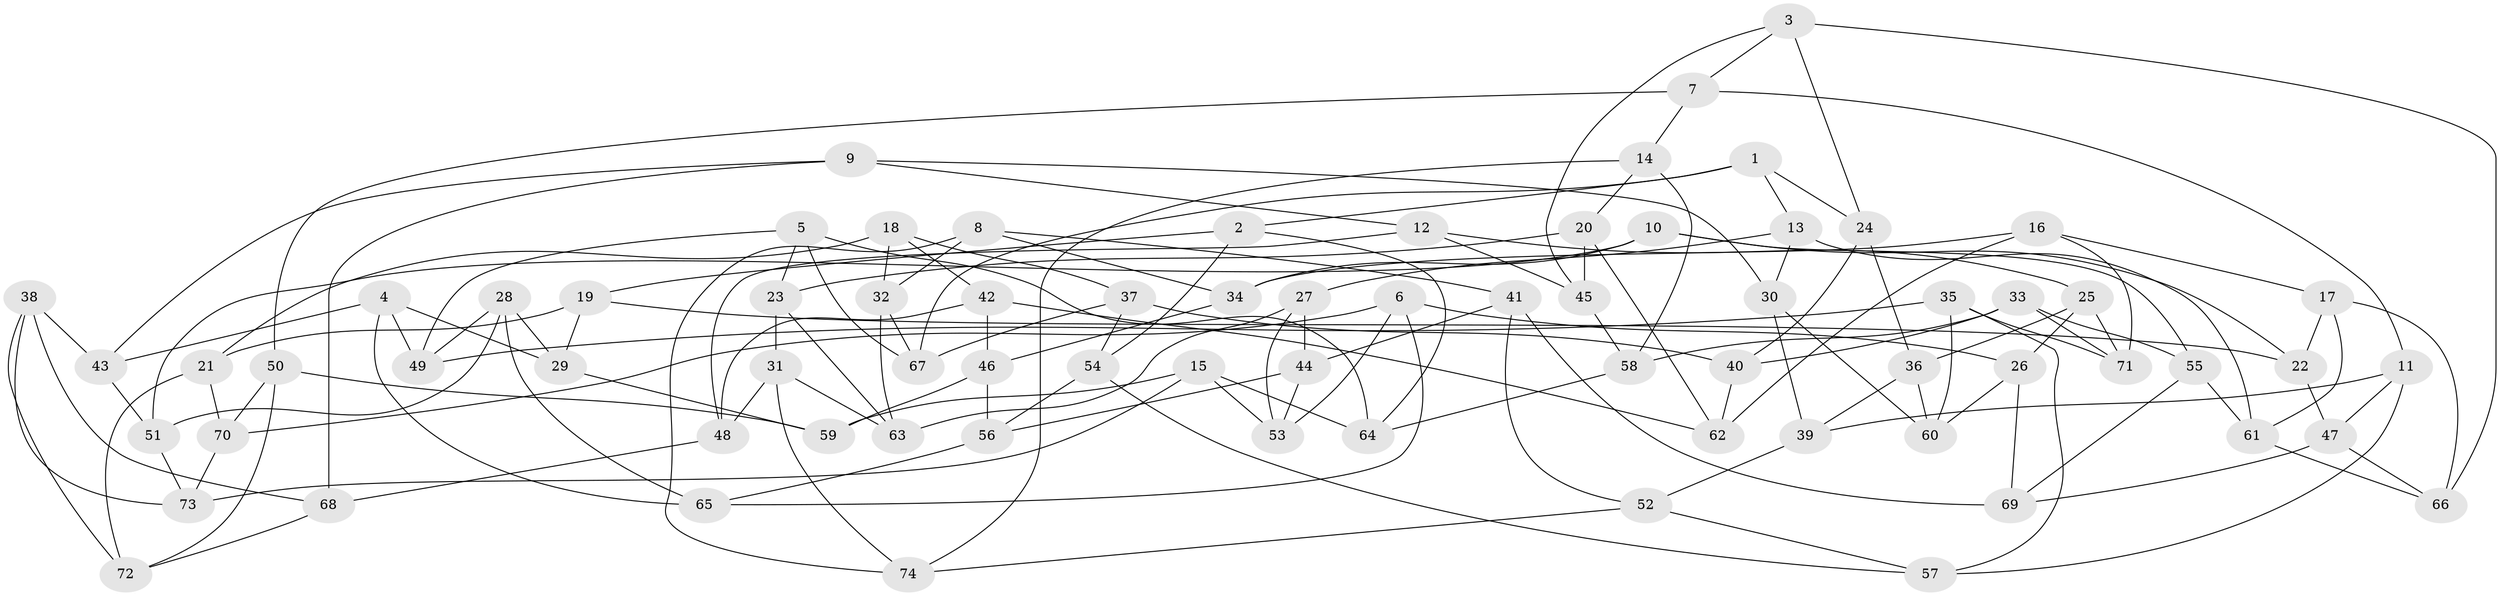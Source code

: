 // Generated by graph-tools (version 1.1) at 2025/11/02/27/25 16:11:45]
// undirected, 74 vertices, 148 edges
graph export_dot {
graph [start="1"]
  node [color=gray90,style=filled];
  1;
  2;
  3;
  4;
  5;
  6;
  7;
  8;
  9;
  10;
  11;
  12;
  13;
  14;
  15;
  16;
  17;
  18;
  19;
  20;
  21;
  22;
  23;
  24;
  25;
  26;
  27;
  28;
  29;
  30;
  31;
  32;
  33;
  34;
  35;
  36;
  37;
  38;
  39;
  40;
  41;
  42;
  43;
  44;
  45;
  46;
  47;
  48;
  49;
  50;
  51;
  52;
  53;
  54;
  55;
  56;
  57;
  58;
  59;
  60;
  61;
  62;
  63;
  64;
  65;
  66;
  67;
  68;
  69;
  70;
  71;
  72;
  73;
  74;
  1 -- 13;
  1 -- 67;
  1 -- 2;
  1 -- 24;
  2 -- 19;
  2 -- 64;
  2 -- 54;
  3 -- 45;
  3 -- 24;
  3 -- 66;
  3 -- 7;
  4 -- 29;
  4 -- 43;
  4 -- 65;
  4 -- 49;
  5 -- 64;
  5 -- 67;
  5 -- 23;
  5 -- 49;
  6 -- 70;
  6 -- 26;
  6 -- 53;
  6 -- 65;
  7 -- 50;
  7 -- 11;
  7 -- 14;
  8 -- 34;
  8 -- 74;
  8 -- 32;
  8 -- 41;
  9 -- 30;
  9 -- 43;
  9 -- 68;
  9 -- 12;
  10 -- 51;
  10 -- 34;
  10 -- 22;
  10 -- 55;
  11 -- 57;
  11 -- 47;
  11 -- 39;
  12 -- 48;
  12 -- 25;
  12 -- 45;
  13 -- 27;
  13 -- 30;
  13 -- 61;
  14 -- 74;
  14 -- 58;
  14 -- 20;
  15 -- 73;
  15 -- 64;
  15 -- 53;
  15 -- 59;
  16 -- 71;
  16 -- 34;
  16 -- 17;
  16 -- 62;
  17 -- 61;
  17 -- 66;
  17 -- 22;
  18 -- 42;
  18 -- 21;
  18 -- 32;
  18 -- 37;
  19 -- 29;
  19 -- 21;
  19 -- 22;
  20 -- 45;
  20 -- 62;
  20 -- 23;
  21 -- 70;
  21 -- 72;
  22 -- 47;
  23 -- 31;
  23 -- 63;
  24 -- 40;
  24 -- 36;
  25 -- 26;
  25 -- 71;
  25 -- 36;
  26 -- 69;
  26 -- 60;
  27 -- 44;
  27 -- 63;
  27 -- 53;
  28 -- 29;
  28 -- 65;
  28 -- 51;
  28 -- 49;
  29 -- 59;
  30 -- 39;
  30 -- 60;
  31 -- 48;
  31 -- 74;
  31 -- 63;
  32 -- 67;
  32 -- 63;
  33 -- 71;
  33 -- 58;
  33 -- 40;
  33 -- 55;
  34 -- 46;
  35 -- 57;
  35 -- 49;
  35 -- 60;
  35 -- 71;
  36 -- 60;
  36 -- 39;
  37 -- 54;
  37 -- 40;
  37 -- 67;
  38 -- 68;
  38 -- 43;
  38 -- 73;
  38 -- 72;
  39 -- 52;
  40 -- 62;
  41 -- 69;
  41 -- 44;
  41 -- 52;
  42 -- 46;
  42 -- 48;
  42 -- 62;
  43 -- 51;
  44 -- 56;
  44 -- 53;
  45 -- 58;
  46 -- 59;
  46 -- 56;
  47 -- 69;
  47 -- 66;
  48 -- 68;
  50 -- 70;
  50 -- 59;
  50 -- 72;
  51 -- 73;
  52 -- 74;
  52 -- 57;
  54 -- 57;
  54 -- 56;
  55 -- 69;
  55 -- 61;
  56 -- 65;
  58 -- 64;
  61 -- 66;
  68 -- 72;
  70 -- 73;
}
